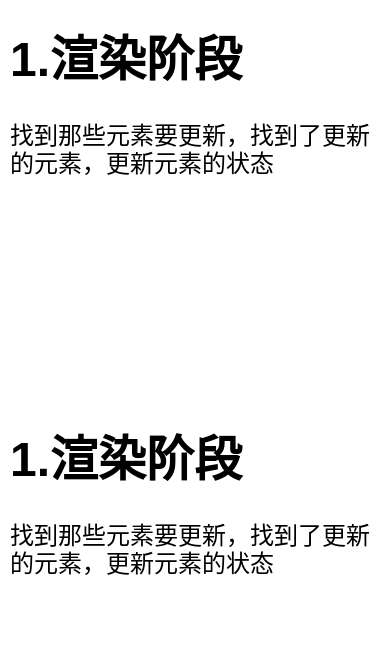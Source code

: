 <mxfile>
    <diagram id="uytvR8A5MepzaFtP78YG" name="第 1 页">
        <mxGraphModel dx="662" dy="456" grid="1" gridSize="10" guides="1" tooltips="1" connect="1" arrows="1" fold="1" page="1" pageScale="1" pageWidth="827" pageHeight="1169" math="0" shadow="0">
            <root>
                <mxCell id="0"/>
                <mxCell id="1" parent="0"/>
                <mxCell id="2" value="&lt;h1&gt;1.渲染阶段&lt;/h1&gt;&lt;p&gt;找到那些元素要更新，找到了更新的元素，更新元素的状态&lt;/p&gt;" style="text;html=1;strokeColor=none;fillColor=none;spacing=5;spacingTop=-20;whiteSpace=wrap;overflow=hidden;rounded=0;" vertex="1" parent="1">
                    <mxGeometry x="50" y="50" width="190" height="120" as="geometry"/>
                </mxCell>
                <mxCell id="3" value="&lt;h1&gt;1.渲染阶段&lt;/h1&gt;&lt;p&gt;找到那些元素要更新，找到了更新的元素，更新元素的状态&lt;/p&gt;" style="text;html=1;strokeColor=none;fillColor=none;spacing=5;spacingTop=-20;whiteSpace=wrap;overflow=hidden;rounded=0;" vertex="1" parent="1">
                    <mxGeometry x="50" y="250" width="190" height="120" as="geometry"/>
                </mxCell>
            </root>
        </mxGraphModel>
    </diagram>
</mxfile>